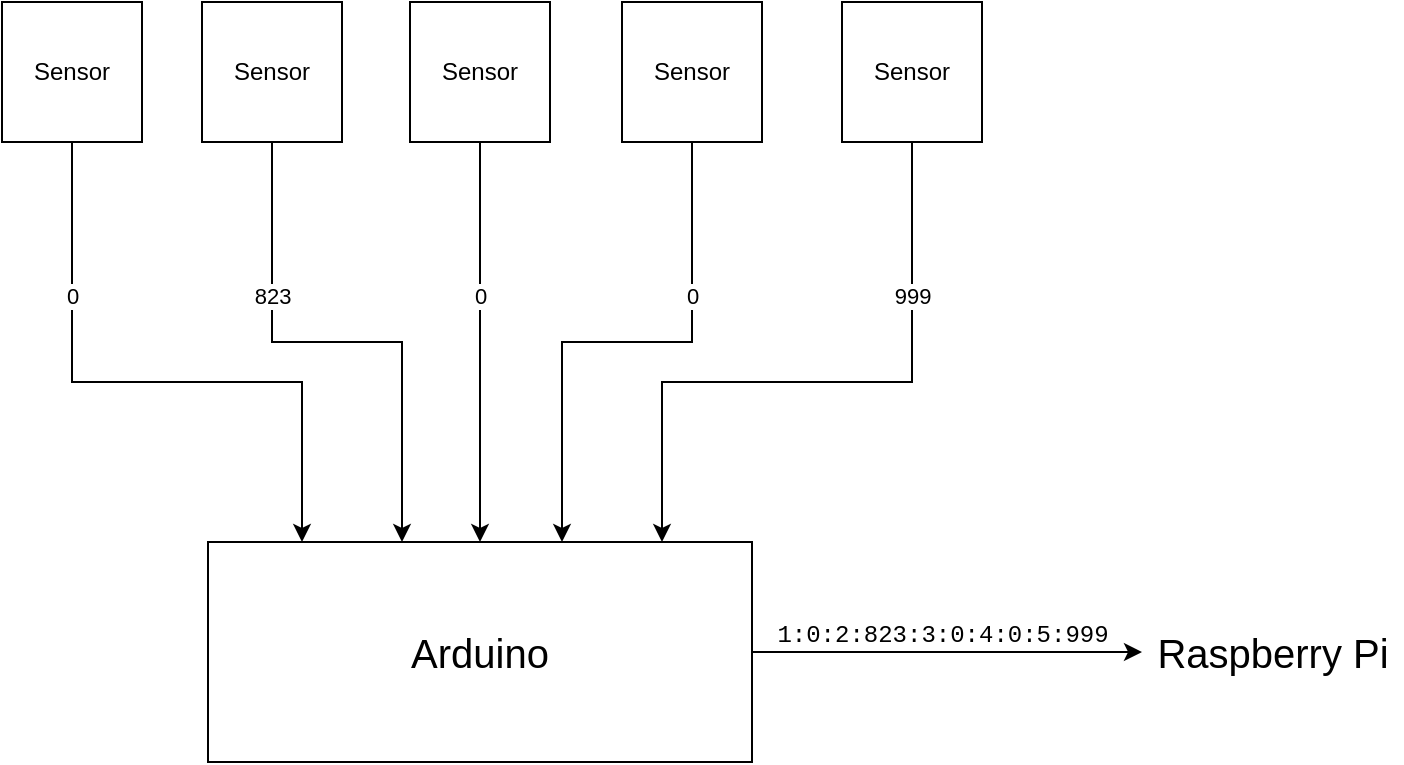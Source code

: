 <mxfile version="13.0.2" type="device"><diagram id="HJ9bW-UbhMiRIyMYK3C9" name="Page-1"><mxGraphModel dx="946" dy="560" grid="1" gridSize="10" guides="1" tooltips="1" connect="1" arrows="1" fold="1" page="1" pageScale="1" pageWidth="827" pageHeight="1169" math="0" shadow="0"><root><mxCell id="0"/><mxCell id="1" parent="0"/><mxCell id="XH2_cNuLlZBKvuheoxdf-10" style="edgeStyle=orthogonalEdgeStyle;rounded=0;orthogonalLoop=1;jettySize=auto;html=1;" edge="1" parent="1" source="XH2_cNuLlZBKvuheoxdf-1" target="XH2_cNuLlZBKvuheoxdf-7"><mxGeometry relative="1" as="geometry"><Array as="points"><mxPoint x="345" y="310"/><mxPoint x="410" y="310"/></Array></mxGeometry></mxCell><mxCell id="XH2_cNuLlZBKvuheoxdf-15" value="823" style="edgeLabel;html=1;align=center;verticalAlign=middle;resizable=0;points=[];" vertex="1" connectable="0" parent="XH2_cNuLlZBKvuheoxdf-10"><mxGeometry x="-0.555" y="1" relative="1" as="geometry"><mxPoint x="-1" y="18" as="offset"/></mxGeometry></mxCell><mxCell id="XH2_cNuLlZBKvuheoxdf-1" value="&lt;span&gt;Sensor&lt;/span&gt;" style="whiteSpace=wrap;html=1;aspect=fixed;fillColor=none;" vertex="1" parent="1"><mxGeometry x="310" y="140" width="70" height="70" as="geometry"/></mxCell><mxCell id="XH2_cNuLlZBKvuheoxdf-13" style="edgeStyle=orthogonalEdgeStyle;rounded=0;orthogonalLoop=1;jettySize=auto;html=1;" edge="1" parent="1" source="XH2_cNuLlZBKvuheoxdf-2" target="XH2_cNuLlZBKvuheoxdf-7"><mxGeometry relative="1" as="geometry"><Array as="points"><mxPoint x="665" y="330"/><mxPoint x="540" y="330"/></Array></mxGeometry></mxCell><mxCell id="XH2_cNuLlZBKvuheoxdf-18" value="999" style="edgeLabel;html=1;align=center;verticalAlign=middle;resizable=0;points=[];" vertex="1" connectable="0" parent="XH2_cNuLlZBKvuheoxdf-13"><mxGeometry x="-0.538" relative="1" as="geometry"><mxPoint y="2" as="offset"/></mxGeometry></mxCell><mxCell id="XH2_cNuLlZBKvuheoxdf-2" value="&lt;span&gt;Sensor&lt;/span&gt;" style="whiteSpace=wrap;html=1;aspect=fixed;fillColor=none;" vertex="1" parent="1"><mxGeometry x="630" y="140" width="70" height="70" as="geometry"/></mxCell><mxCell id="XH2_cNuLlZBKvuheoxdf-9" style="edgeStyle=orthogonalEdgeStyle;rounded=0;orthogonalLoop=1;jettySize=auto;html=1;" edge="1" parent="1" source="XH2_cNuLlZBKvuheoxdf-3" target="XH2_cNuLlZBKvuheoxdf-7"><mxGeometry relative="1" as="geometry"><Array as="points"><mxPoint x="245" y="330"/><mxPoint x="360" y="330"/></Array></mxGeometry></mxCell><mxCell id="XH2_cNuLlZBKvuheoxdf-14" value="0" style="edgeLabel;html=1;align=center;verticalAlign=middle;resizable=0;points=[];" vertex="1" connectable="0" parent="XH2_cNuLlZBKvuheoxdf-9"><mxGeometry x="-0.511" y="-3" relative="1" as="geometry"><mxPoint x="3" as="offset"/></mxGeometry></mxCell><mxCell id="XH2_cNuLlZBKvuheoxdf-3" value="Sensor" style="whiteSpace=wrap;html=1;aspect=fixed;fillColor=none;" vertex="1" parent="1"><mxGeometry x="210" y="140" width="70" height="70" as="geometry"/></mxCell><mxCell id="XH2_cNuLlZBKvuheoxdf-11" style="edgeStyle=orthogonalEdgeStyle;rounded=0;orthogonalLoop=1;jettySize=auto;html=1;" edge="1" parent="1" source="XH2_cNuLlZBKvuheoxdf-4" target="XH2_cNuLlZBKvuheoxdf-7"><mxGeometry relative="1" as="geometry"/></mxCell><mxCell id="XH2_cNuLlZBKvuheoxdf-19" value="0" style="edgeLabel;html=1;align=center;verticalAlign=middle;resizable=0;points=[];" vertex="1" connectable="0" parent="XH2_cNuLlZBKvuheoxdf-11"><mxGeometry x="-0.19" relative="1" as="geometry"><mxPoint y="-4" as="offset"/></mxGeometry></mxCell><mxCell id="XH2_cNuLlZBKvuheoxdf-4" value="&lt;span&gt;Sensor&lt;/span&gt;" style="whiteSpace=wrap;html=1;aspect=fixed;fillColor=none;" vertex="1" parent="1"><mxGeometry x="414" y="140" width="70" height="70" as="geometry"/></mxCell><mxCell id="XH2_cNuLlZBKvuheoxdf-12" style="edgeStyle=orthogonalEdgeStyle;rounded=0;orthogonalLoop=1;jettySize=auto;html=1;" edge="1" parent="1" source="XH2_cNuLlZBKvuheoxdf-5" target="XH2_cNuLlZBKvuheoxdf-7"><mxGeometry relative="1" as="geometry"><Array as="points"><mxPoint x="555" y="310"/><mxPoint x="490" y="310"/></Array></mxGeometry></mxCell><mxCell id="XH2_cNuLlZBKvuheoxdf-17" value="0" style="edgeLabel;html=1;align=center;verticalAlign=middle;resizable=0;points=[];" vertex="1" connectable="0" parent="XH2_cNuLlZBKvuheoxdf-12"><mxGeometry x="-0.509" y="1" relative="1" as="geometry"><mxPoint x="-1" y="12" as="offset"/></mxGeometry></mxCell><mxCell id="XH2_cNuLlZBKvuheoxdf-5" value="&lt;span&gt;Sensor&lt;/span&gt;" style="whiteSpace=wrap;html=1;aspect=fixed;fillColor=none;" vertex="1" parent="1"><mxGeometry x="520" y="140" width="70" height="70" as="geometry"/></mxCell><mxCell id="XH2_cNuLlZBKvuheoxdf-20" style="edgeStyle=orthogonalEdgeStyle;rounded=0;orthogonalLoop=1;jettySize=auto;html=1;" edge="1" parent="1" source="XH2_cNuLlZBKvuheoxdf-7" target="XH2_cNuLlZBKvuheoxdf-21"><mxGeometry relative="1" as="geometry"><mxPoint x="710" y="465" as="targetPoint"/></mxGeometry></mxCell><mxCell id="XH2_cNuLlZBKvuheoxdf-22" value="&lt;font face=&quot;Courier New&quot;&gt;1:0:2:823:3:0:4:0:5:999&lt;/font&gt;" style="edgeLabel;html=1;align=center;verticalAlign=middle;resizable=0;points=[];fontSize=12;labelBackgroundColor=none;" vertex="1" connectable="0" parent="XH2_cNuLlZBKvuheoxdf-20"><mxGeometry x="-0.167" y="-2" relative="1" as="geometry"><mxPoint x="14" y="-11" as="offset"/></mxGeometry></mxCell><mxCell id="XH2_cNuLlZBKvuheoxdf-7" value="&lt;font style=&quot;font-size: 20px&quot;&gt;Arduino&lt;/font&gt;" style="rounded=0;whiteSpace=wrap;html=1;direction=west;fillColor=none;" vertex="1" parent="1"><mxGeometry x="313" y="410" width="272" height="110" as="geometry"/></mxCell><mxCell id="XH2_cNuLlZBKvuheoxdf-21" value="Raspberry Pi" style="text;html=1;align=center;verticalAlign=middle;resizable=0;points=[];autosize=1;fontSize=20;" vertex="1" parent="1"><mxGeometry x="780" y="450" width="130" height="30" as="geometry"/></mxCell></root></mxGraphModel></diagram></mxfile>